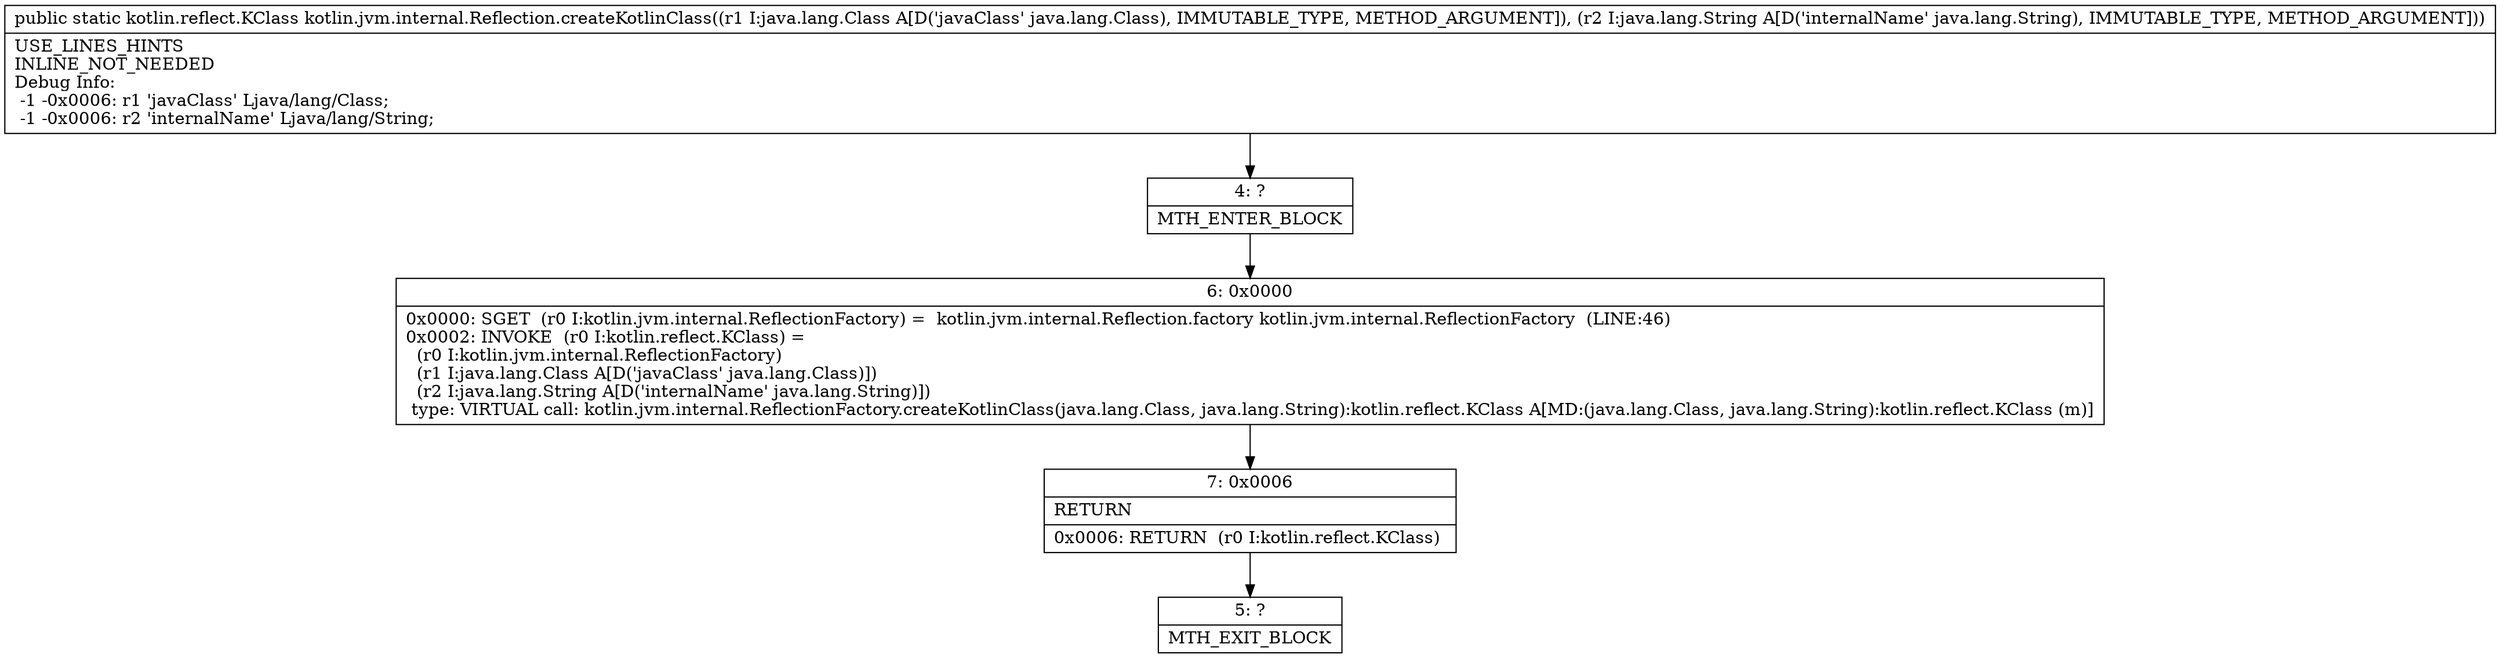 digraph "CFG forkotlin.jvm.internal.Reflection.createKotlinClass(Ljava\/lang\/Class;Ljava\/lang\/String;)Lkotlin\/reflect\/KClass;" {
Node_4 [shape=record,label="{4\:\ ?|MTH_ENTER_BLOCK\l}"];
Node_6 [shape=record,label="{6\:\ 0x0000|0x0000: SGET  (r0 I:kotlin.jvm.internal.ReflectionFactory) =  kotlin.jvm.internal.Reflection.factory kotlin.jvm.internal.ReflectionFactory  (LINE:46)\l0x0002: INVOKE  (r0 I:kotlin.reflect.KClass) = \l  (r0 I:kotlin.jvm.internal.ReflectionFactory)\l  (r1 I:java.lang.Class A[D('javaClass' java.lang.Class)])\l  (r2 I:java.lang.String A[D('internalName' java.lang.String)])\l type: VIRTUAL call: kotlin.jvm.internal.ReflectionFactory.createKotlinClass(java.lang.Class, java.lang.String):kotlin.reflect.KClass A[MD:(java.lang.Class, java.lang.String):kotlin.reflect.KClass (m)]\l}"];
Node_7 [shape=record,label="{7\:\ 0x0006|RETURN\l|0x0006: RETURN  (r0 I:kotlin.reflect.KClass) \l}"];
Node_5 [shape=record,label="{5\:\ ?|MTH_EXIT_BLOCK\l}"];
MethodNode[shape=record,label="{public static kotlin.reflect.KClass kotlin.jvm.internal.Reflection.createKotlinClass((r1 I:java.lang.Class A[D('javaClass' java.lang.Class), IMMUTABLE_TYPE, METHOD_ARGUMENT]), (r2 I:java.lang.String A[D('internalName' java.lang.String), IMMUTABLE_TYPE, METHOD_ARGUMENT]))  | USE_LINES_HINTS\lINLINE_NOT_NEEDED\lDebug Info:\l  \-1 \-0x0006: r1 'javaClass' Ljava\/lang\/Class;\l  \-1 \-0x0006: r2 'internalName' Ljava\/lang\/String;\l}"];
MethodNode -> Node_4;Node_4 -> Node_6;
Node_6 -> Node_7;
Node_7 -> Node_5;
}

